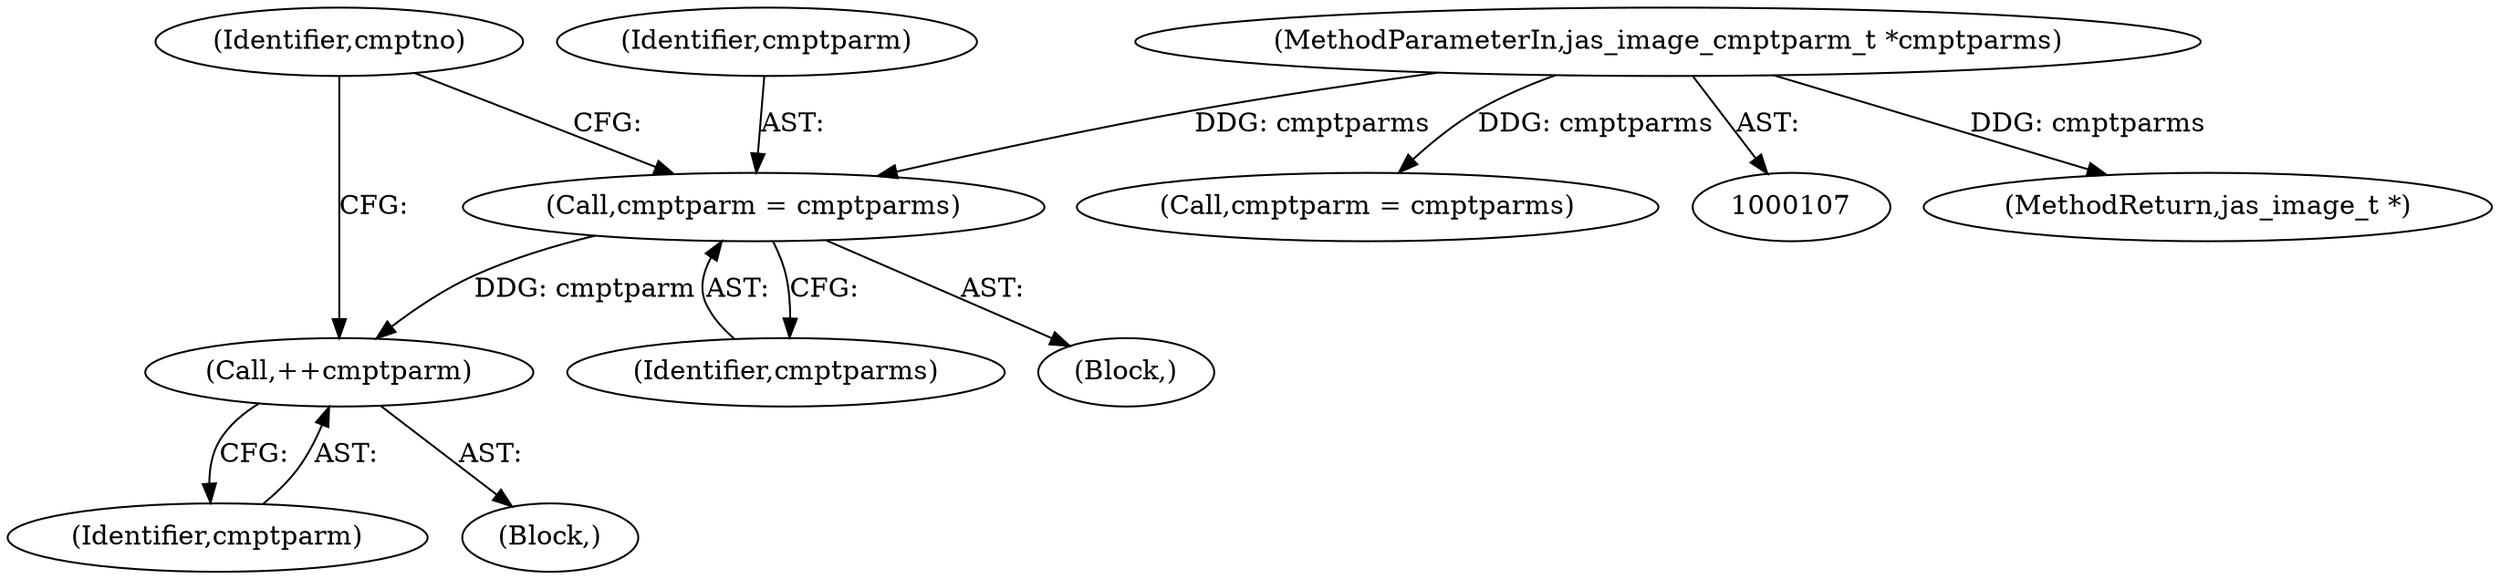 digraph "0_jasper_d42b2388f7f8e0332c846675133acea151fc557a_12@pointer" {
"1000187" [label="(Call,cmptparm = cmptparms)"];
"1000109" [label="(MethodParameterIn,jas_image_cmptparm_t *cmptparms)"];
"1000196" [label="(Call,++cmptparm)"];
"1000187" [label="(Call,cmptparm = cmptparms)"];
"1000188" [label="(Identifier,cmptparm)"];
"1000109" [label="(MethodParameterIn,jas_image_cmptparm_t *cmptparms)"];
"1000316" [label="(MethodReturn,jas_image_t *)"];
"1000189" [label="(Identifier,cmptparms)"];
"1000191" [label="(Identifier,cmptno)"];
"1000226" [label="(Call,cmptparm = cmptparms)"];
"1000197" [label="(Identifier,cmptparm)"];
"1000196" [label="(Call,++cmptparm)"];
"1000183" [label="(Block,)"];
"1000193" [label="(Block,)"];
"1000187" -> "1000183"  [label="AST: "];
"1000187" -> "1000189"  [label="CFG: "];
"1000188" -> "1000187"  [label="AST: "];
"1000189" -> "1000187"  [label="AST: "];
"1000191" -> "1000187"  [label="CFG: "];
"1000109" -> "1000187"  [label="DDG: cmptparms"];
"1000187" -> "1000196"  [label="DDG: cmptparm"];
"1000109" -> "1000107"  [label="AST: "];
"1000109" -> "1000316"  [label="DDG: cmptparms"];
"1000109" -> "1000226"  [label="DDG: cmptparms"];
"1000196" -> "1000193"  [label="AST: "];
"1000196" -> "1000197"  [label="CFG: "];
"1000197" -> "1000196"  [label="AST: "];
"1000191" -> "1000196"  [label="CFG: "];
}
